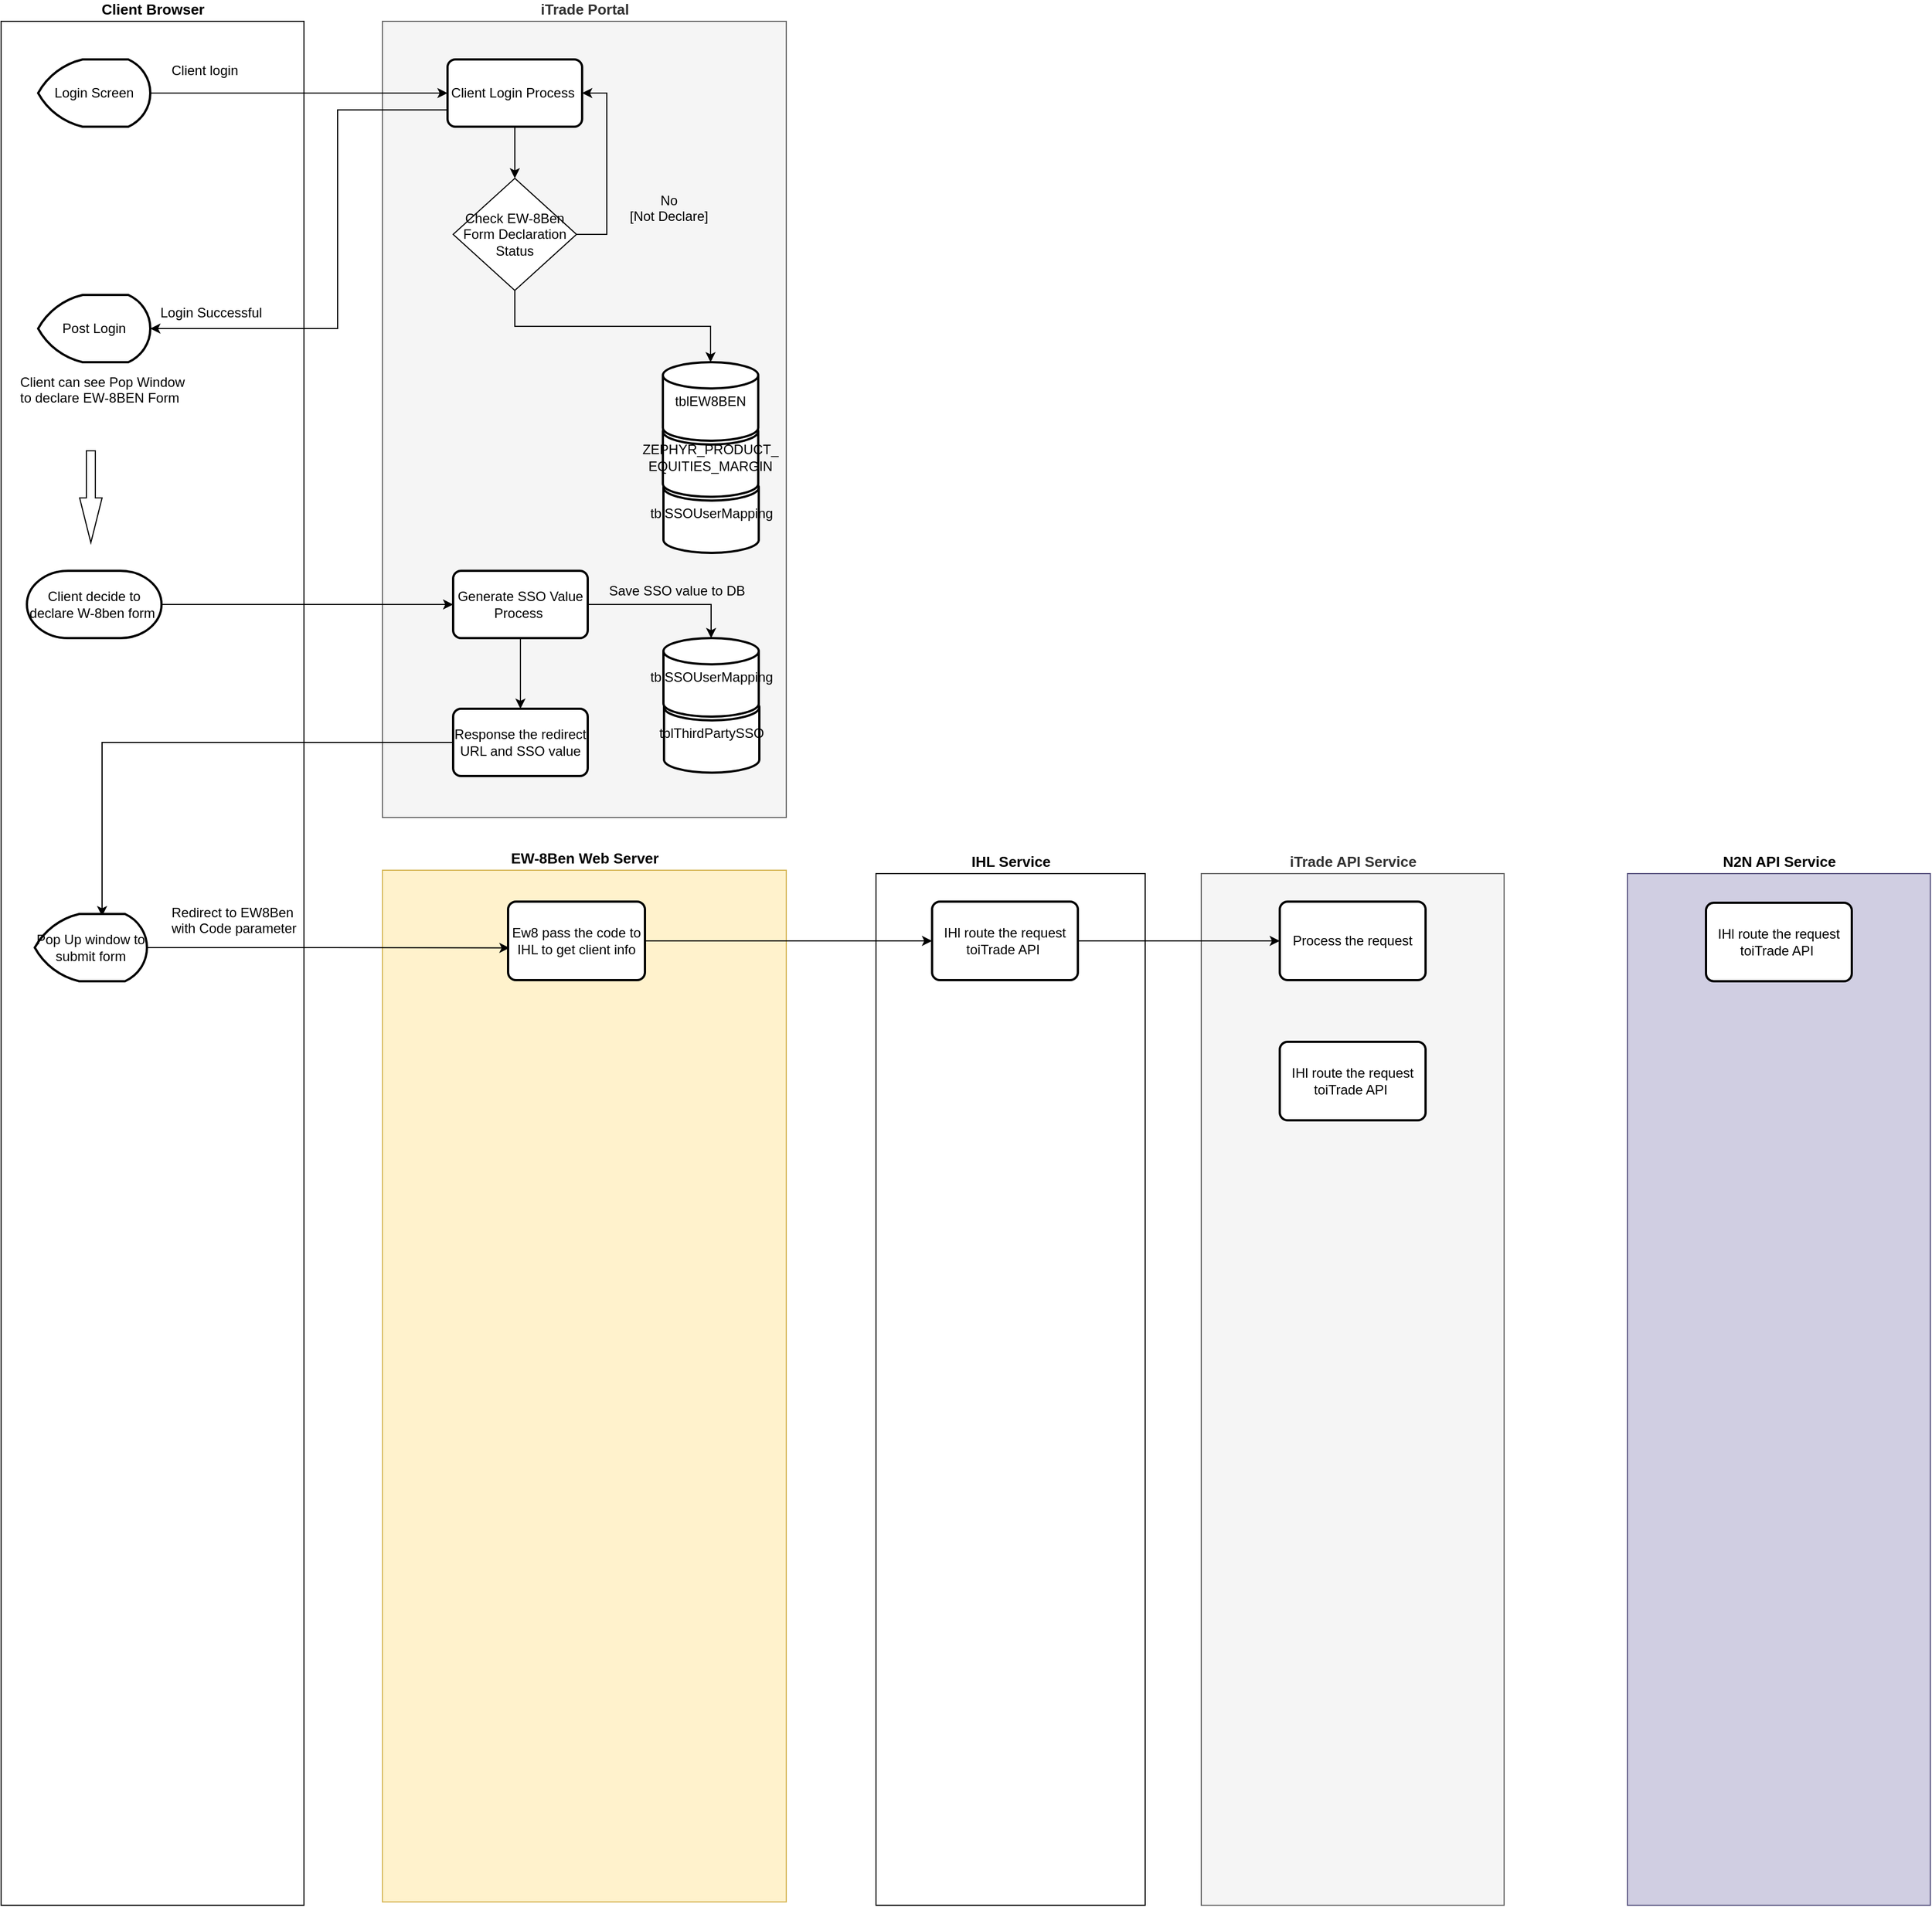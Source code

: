 <mxfile version="10.5.9" type="github"><diagram id="YMtYOnzUOrOTfLu4kTXC" name="Page-1"><mxGraphModel dx="1604" dy="1848" grid="1" gridSize="10" guides="1" tooltips="1" connect="1" arrows="1" fold="1" page="1" pageScale="1" pageWidth="850" pageHeight="1100" math="0" shadow="0"><root><mxCell id="0"/><mxCell id="1" parent="0"/><mxCell id="tJ9BCTHQ244fIdcCI2bb-15" value="Client Browser" style="verticalLabelPosition=top;verticalAlign=bottom;html=1;shape=mxgraph.basic.rect;fillColor=#ffffff;fillColor2=none;strokeColor=#000000;strokeWidth=1;size=20;indent=5;labelPosition=center;align=center;fontStyle=1;fontSize=13;" parent="1" vertex="1"><mxGeometry x="-682" y="-965" width="270" height="1680" as="geometry"/></mxCell><mxCell id="tJ9BCTHQ244fIdcCI2bb-10" value="iTrade Portal" style="verticalLabelPosition=top;verticalAlign=bottom;html=1;shape=mxgraph.basic.rect;fillColor=#f5f5f5;fillColor2=none;strokeColor=#666666;strokeWidth=1;size=20;indent=5;labelPosition=center;align=center;fontStyle=1;fontSize=13;fontColor=#333333;" parent="1" vertex="1"><mxGeometry x="-342" y="-965" width="360" height="710" as="geometry"/></mxCell><mxCell id="x7NWvvhhakY7uaEACicM-8" style="edgeStyle=orthogonalEdgeStyle;rounded=0;orthogonalLoop=1;jettySize=auto;html=1;exitX=1;exitY=0.5;exitDx=0;exitDy=0;exitPerimeter=0;entryX=0;entryY=0.5;entryDx=0;entryDy=0;fontSize=13;" parent="1" source="tJ9BCTHQ244fIdcCI2bb-2" target="tJ9BCTHQ244fIdcCI2bb-8" edge="1"><mxGeometry relative="1" as="geometry"/></mxCell><mxCell id="tJ9BCTHQ244fIdcCI2bb-2" value="Login Screen" style="strokeWidth=2;html=1;shape=mxgraph.flowchart.display;whiteSpace=wrap;" parent="1" vertex="1"><mxGeometry x="-649" y="-931" width="100" height="60" as="geometry"/></mxCell><mxCell id="x7NWvvhhakY7uaEACicM-4" style="edgeStyle=orthogonalEdgeStyle;rounded=0;orthogonalLoop=1;jettySize=auto;html=1;exitX=0.5;exitY=1;exitDx=0;exitDy=0;fontSize=13;" parent="1" source="tJ9BCTHQ244fIdcCI2bb-8" target="tJ9BCTHQ244fIdcCI2bb-9" edge="1"><mxGeometry relative="1" as="geometry"/></mxCell><mxCell id="x7NWvvhhakY7uaEACicM-15" style="edgeStyle=orthogonalEdgeStyle;rounded=0;orthogonalLoop=1;jettySize=auto;html=1;exitX=0;exitY=0.75;exitDx=0;exitDy=0;entryX=1;entryY=0.5;entryDx=0;entryDy=0;entryPerimeter=0;fontSize=13;" parent="1" source="tJ9BCTHQ244fIdcCI2bb-8" target="x7NWvvhhakY7uaEACicM-14" edge="1"><mxGeometry relative="1" as="geometry"><Array as="points"><mxPoint x="-382" y="-886"/><mxPoint x="-382" y="-691"/></Array></mxGeometry></mxCell><mxCell id="tJ9BCTHQ244fIdcCI2bb-8" value="Client Login Process&amp;nbsp;" style="rounded=1;whiteSpace=wrap;html=1;absoluteArcSize=1;arcSize=14;strokeWidth=2;" parent="1" vertex="1"><mxGeometry x="-284" y="-931" width="120" height="60" as="geometry"/></mxCell><mxCell id="x7NWvvhhakY7uaEACicM-7" style="edgeStyle=orthogonalEdgeStyle;rounded=0;orthogonalLoop=1;jettySize=auto;html=1;exitX=1;exitY=0.5;exitDx=0;exitDy=0;entryX=1;entryY=0.5;entryDx=0;entryDy=0;fontSize=13;" parent="1" source="tJ9BCTHQ244fIdcCI2bb-9" target="tJ9BCTHQ244fIdcCI2bb-8" edge="1"><mxGeometry relative="1" as="geometry"><Array as="points"><mxPoint x="-142" y="-775"/><mxPoint x="-142" y="-901"/></Array></mxGeometry></mxCell><mxCell id="tJ9BCTHQ244fIdcCI2bb-9" value="&lt;span&gt;Check EW-8Ben Form Declaration Status&lt;/span&gt;" style="rhombus;whiteSpace=wrap;html=1;" parent="1" vertex="1"><mxGeometry x="-279" y="-825" width="110" height="100" as="geometry"/></mxCell><mxCell id="tJ9BCTHQ244fIdcCI2bb-25" value="tblSSOUserMapping" style="strokeWidth=2;html=1;shape=mxgraph.flowchart.database;whiteSpace=wrap;" parent="1" vertex="1"><mxGeometry x="-91.5" y="-561" width="85" height="70" as="geometry"/></mxCell><mxCell id="tJ9BCTHQ244fIdcCI2bb-22" value="ZEPHYR_PRODUCT_&lt;br&gt;EQUITIES_MARGIN" style="strokeWidth=2;shape=mxgraph.flowchart.database;whiteSpace=wrap;html=1;labelPosition=center;verticalLabelPosition=middle;align=center;verticalAlign=middle;" parent="1" vertex="1"><mxGeometry x="-92" y="-611" width="85" height="70" as="geometry"/></mxCell><mxCell id="tJ9BCTHQ244fIdcCI2bb-26" style="edgeStyle=orthogonalEdgeStyle;rounded=0;orthogonalLoop=1;jettySize=auto;html=1;exitX=0.5;exitY=1;exitDx=0;exitDy=0;entryX=0.5;entryY=0;entryDx=0;entryDy=0;fontSize=13;verticalAlign=bottom;entryPerimeter=0;" parent="1" source="tJ9BCTHQ244fIdcCI2bb-9" target="tJ9BCTHQ244fIdcCI2bb-3" edge="1"><mxGeometry relative="1" as="geometry"/></mxCell><mxCell id="tJ9BCTHQ244fIdcCI2bb-3" value="tblEW8BEN" style="strokeWidth=2;html=1;shape=mxgraph.flowchart.database;whiteSpace=wrap;" parent="1" vertex="1"><mxGeometry x="-92" y="-661" width="85" height="70" as="geometry"/></mxCell><mxCell id="x7NWvvhhakY7uaEACicM-1" value="No&lt;br&gt;[Not Declare]&lt;br style=&quot;font-size: 12px&quot;&gt;" style="text;html=1;resizable=0;points=[];autosize=1;align=center;verticalAlign=top;spacingTop=-4;fontSize=12;" parent="1" vertex="1"><mxGeometry x="-132" y="-815" width="90" height="30" as="geometry"/></mxCell><mxCell id="x7NWvvhhakY7uaEACicM-14" value="Post Login" style="strokeWidth=2;html=1;shape=mxgraph.flowchart.display;whiteSpace=wrap;" parent="1" vertex="1"><mxGeometry x="-649" y="-721" width="100" height="60" as="geometry"/></mxCell><mxCell id="x7NWvvhhakY7uaEACicM-16" value="Login Successful&lt;br style=&quot;font-size: 12px;&quot;&gt;" style="text;html=1;resizable=0;points=[];autosize=1;align=left;verticalAlign=top;spacingTop=-4;fontSize=12;" parent="1" vertex="1"><mxGeometry x="-542" y="-715" width="110" height="20" as="geometry"/></mxCell><mxCell id="x7NWvvhhakY7uaEACicM-18" value="Client can see Pop Window &lt;br style=&quot;font-size: 12px;&quot;&gt;to declare EW-8BEN Form&lt;br style=&quot;font-size: 12px;&quot;&gt;" style="text;html=1;resizable=0;points=[];autosize=1;align=left;verticalAlign=top;spacingTop=-4;fontSize=12;" parent="1" vertex="1"><mxGeometry x="-667" y="-653.5" width="180" height="30" as="geometry"/></mxCell><mxCell id="x7NWvvhhakY7uaEACicM-19" value="Client login&lt;br style=&quot;font-size: 12px;&quot;&gt;" style="text;html=1;resizable=0;points=[];autosize=1;align=left;verticalAlign=top;spacingTop=-4;fontSize=12;" parent="1" vertex="1"><mxGeometry x="-532" y="-931" width="80" height="20" as="geometry"/></mxCell><mxCell id="x7NWvvhhakY7uaEACicM-23" style="edgeStyle=orthogonalEdgeStyle;rounded=0;orthogonalLoop=1;jettySize=auto;html=1;exitX=1;exitY=0.5;exitDx=0;exitDy=0;exitPerimeter=0;entryX=0;entryY=0.5;entryDx=0;entryDy=0;fontSize=12;" parent="1" source="x7NWvvhhakY7uaEACicM-21" target="x7NWvvhhakY7uaEACicM-22" edge="1"><mxGeometry relative="1" as="geometry"/></mxCell><mxCell id="x7NWvvhhakY7uaEACicM-21" value="Client decide to declare W-8ben form&amp;nbsp;" style="strokeWidth=2;html=1;shape=mxgraph.flowchart.terminator;whiteSpace=wrap;fontSize=12;" parent="1" vertex="1"><mxGeometry x="-659" y="-475" width="120" height="60" as="geometry"/></mxCell><mxCell id="x7NWvvhhakY7uaEACicM-28" style="edgeStyle=orthogonalEdgeStyle;rounded=0;orthogonalLoop=1;jettySize=auto;html=1;exitX=1;exitY=0.5;exitDx=0;exitDy=0;entryX=0.5;entryY=0;entryDx=0;entryDy=0;entryPerimeter=0;fontSize=12;" parent="1" source="x7NWvvhhakY7uaEACicM-22" target="x7NWvvhhakY7uaEACicM-25" edge="1"><mxGeometry relative="1" as="geometry"/></mxCell><mxCell id="BPQKgwoo89sPlXSKVGjw-5" style="edgeStyle=orthogonalEdgeStyle;rounded=0;orthogonalLoop=1;jettySize=auto;html=1;exitX=0.5;exitY=1;exitDx=0;exitDy=0;entryX=0.5;entryY=0;entryDx=0;entryDy=0;" parent="1" source="x7NWvvhhakY7uaEACicM-22" target="BPQKgwoo89sPlXSKVGjw-2" edge="1"><mxGeometry relative="1" as="geometry"/></mxCell><mxCell id="x7NWvvhhakY7uaEACicM-22" value="Generate SSO Value Process&amp;nbsp;" style="rounded=1;whiteSpace=wrap;html=1;absoluteArcSize=1;arcSize=14;strokeWidth=2;" parent="1" vertex="1"><mxGeometry x="-279" y="-475" width="120" height="60" as="geometry"/></mxCell><mxCell id="x7NWvvhhakY7uaEACicM-24" value="&lt;span&gt;Redirect to EW8Ben &lt;br&gt;with Code parameter&lt;/span&gt;&lt;br style=&quot;font-size: 12px&quot;&gt;" style="text;html=1;resizable=0;points=[];autosize=1;align=left;verticalAlign=top;spacingTop=-4;fontSize=12;" parent="1" vertex="1"><mxGeometry x="-532" y="-180" width="130" height="30" as="geometry"/></mxCell><mxCell id="x7NWvvhhakY7uaEACicM-26" value="tblThirdPartySSO" style="strokeWidth=2;html=1;shape=mxgraph.flowchart.database;whiteSpace=wrap;" parent="1" vertex="1"><mxGeometry x="-91" y="-365" width="85" height="70" as="geometry"/></mxCell><mxCell id="x7NWvvhhakY7uaEACicM-25" value="tblSSOUserMapping" style="strokeWidth=2;html=1;shape=mxgraph.flowchart.database;whiteSpace=wrap;" parent="1" vertex="1"><mxGeometry x="-91.5" y="-415" width="85" height="70" as="geometry"/></mxCell><mxCell id="x7NWvvhhakY7uaEACicM-27" value="" style="html=1;shadow=0;dashed=0;align=center;verticalAlign=middle;shape=mxgraph.arrows2.arrow;dy=0.6;dx=40;direction=south;notch=0;fontSize=12;" parent="1" vertex="1"><mxGeometry x="-612" y="-582" width="20" height="82" as="geometry"/></mxCell><mxCell id="BPQKgwoo89sPlXSKVGjw-10" style="edgeStyle=orthogonalEdgeStyle;rounded=0;orthogonalLoop=1;jettySize=auto;html=1;exitX=0;exitY=0.5;exitDx=0;exitDy=0;entryX=0.6;entryY=0.033;entryDx=0;entryDy=0;entryPerimeter=0;" parent="1" source="BPQKgwoo89sPlXSKVGjw-2" target="BPQKgwoo89sPlXSKVGjw-15" edge="1"><mxGeometry relative="1" as="geometry"><mxPoint x="-549" y="-345" as="targetPoint"/></mxGeometry></mxCell><mxCell id="BPQKgwoo89sPlXSKVGjw-2" value="Response the redirect URL and SSO value" style="rounded=1;whiteSpace=wrap;html=1;absoluteArcSize=1;arcSize=14;strokeWidth=2;" parent="1" vertex="1"><mxGeometry x="-279" y="-352" width="120" height="60" as="geometry"/></mxCell><mxCell id="BPQKgwoo89sPlXSKVGjw-6" value="Save SSO value to DB&lt;br style=&quot;font-size: 12px&quot;&gt;" style="text;html=1;resizable=0;points=[];autosize=1;align=left;verticalAlign=top;spacingTop=-4;fontSize=12;" parent="1" vertex="1"><mxGeometry x="-142" y="-467" width="140" height="20" as="geometry"/></mxCell><mxCell id="BPQKgwoo89sPlXSKVGjw-11" value="EW-8Ben Web Server" style="verticalLabelPosition=top;verticalAlign=bottom;html=1;shape=mxgraph.basic.rect;fillColor=#fff2cc;fillColor2=none;strokeColor=#d6b656;strokeWidth=1;size=20;indent=5;labelPosition=center;align=center;fontStyle=1;fontSize=13;" parent="1" vertex="1"><mxGeometry x="-342" y="-208" width="360" height="920" as="geometry"/></mxCell><mxCell id="BPQKgwoo89sPlXSKVGjw-12" value="IHL Service" style="verticalLabelPosition=top;verticalAlign=bottom;html=1;shape=mxgraph.basic.rect;fillColor=#ffffff;fillColor2=none;strokeColor=#000000;strokeWidth=1;size=20;indent=5;labelPosition=center;align=center;fontStyle=1;fontSize=13;" parent="1" vertex="1"><mxGeometry x="98" y="-205" width="240" height="920" as="geometry"/></mxCell><mxCell id="BPQKgwoo89sPlXSKVGjw-13" value="iTrade API Service" style="verticalLabelPosition=top;verticalAlign=bottom;html=1;shape=mxgraph.basic.rect;fillColor=#f5f5f5;fillColor2=none;strokeColor=#666666;strokeWidth=1;size=20;indent=5;labelPosition=center;align=center;fontStyle=1;fontSize=13;fontColor=#333333;" parent="1" vertex="1"><mxGeometry x="388" y="-205" width="270" height="920" as="geometry"/></mxCell><mxCell id="BPQKgwoo89sPlXSKVGjw-14" value="N2N API Service" style="verticalLabelPosition=top;verticalAlign=bottom;html=1;shape=mxgraph.basic.rect;fillColor=#d0cee2;fillColor2=none;strokeColor=#56517e;strokeWidth=1;size=20;indent=5;labelPosition=center;align=center;fontStyle=1;fontSize=13;" parent="1" vertex="1"><mxGeometry x="768" y="-205" width="270" height="920" as="geometry"/></mxCell><mxCell id="BPQKgwoo89sPlXSKVGjw-18" style="edgeStyle=orthogonalEdgeStyle;rounded=0;orthogonalLoop=1;jettySize=auto;html=1;exitX=1;exitY=0.5;exitDx=0;exitDy=0;exitPerimeter=0;entryX=0.01;entryY=0.59;entryDx=0;entryDy=0;entryPerimeter=0;" parent="1" source="BPQKgwoo89sPlXSKVGjw-15" target="BPQKgwoo89sPlXSKVGjw-17" edge="1"><mxGeometry relative="1" as="geometry"/></mxCell><mxCell id="BPQKgwoo89sPlXSKVGjw-15" value="Pop Up window to submit form" style="strokeWidth=2;html=1;shape=mxgraph.flowchart.display;whiteSpace=wrap;" parent="1" vertex="1"><mxGeometry x="-652" y="-169" width="100" height="60" as="geometry"/></mxCell><mxCell id="BPQKgwoo89sPlXSKVGjw-21" style="edgeStyle=orthogonalEdgeStyle;rounded=0;orthogonalLoop=1;jettySize=auto;html=1;exitX=1;exitY=0.5;exitDx=0;exitDy=0;entryX=0;entryY=0.5;entryDx=0;entryDy=0;" parent="1" source="BPQKgwoo89sPlXSKVGjw-17" target="BPQKgwoo89sPlXSKVGjw-20" edge="1"><mxGeometry relative="1" as="geometry"/></mxCell><mxCell id="BPQKgwoo89sPlXSKVGjw-17" value="Ew8 pass the code to IHL to get client info" style="rounded=1;whiteSpace=wrap;html=1;absoluteArcSize=1;arcSize=14;strokeWidth=2;" parent="1" vertex="1"><mxGeometry x="-230" y="-180" width="122" height="70" as="geometry"/></mxCell><mxCell id="BPQKgwoo89sPlXSKVGjw-24" style="edgeStyle=orthogonalEdgeStyle;rounded=0;orthogonalLoop=1;jettySize=auto;html=1;exitX=1;exitY=0.5;exitDx=0;exitDy=0;entryX=0;entryY=0.5;entryDx=0;entryDy=0;" parent="1" source="BPQKgwoo89sPlXSKVGjw-20" target="BPQKgwoo89sPlXSKVGjw-23" edge="1"><mxGeometry relative="1" as="geometry"/></mxCell><mxCell id="BPQKgwoo89sPlXSKVGjw-20" value="IHl route the request toiTrade API&amp;nbsp;" style="rounded=1;whiteSpace=wrap;html=1;absoluteArcSize=1;arcSize=14;strokeWidth=2;" parent="1" vertex="1"><mxGeometry x="148" y="-180" width="130" height="70" as="geometry"/></mxCell><mxCell id="BPQKgwoo89sPlXSKVGjw-23" value="Process the request" style="rounded=1;whiteSpace=wrap;html=1;absoluteArcSize=1;arcSize=14;strokeWidth=2;" parent="1" vertex="1"><mxGeometry x="458" y="-180" width="130" height="70" as="geometry"/></mxCell><mxCell id="BPQKgwoo89sPlXSKVGjw-25" value="IHl route the request toiTrade API&amp;nbsp;" style="rounded=1;whiteSpace=wrap;html=1;absoluteArcSize=1;arcSize=14;strokeWidth=2;" parent="1" vertex="1"><mxGeometry x="838" y="-179" width="130" height="70" as="geometry"/></mxCell><mxCell id="BPQKgwoo89sPlXSKVGjw-26" value="IHl route the request toiTrade API&amp;nbsp;" style="rounded=1;whiteSpace=wrap;html=1;absoluteArcSize=1;arcSize=14;strokeWidth=2;" parent="1" vertex="1"><mxGeometry x="458" y="-55" width="130" height="70" as="geometry"/></mxCell></root></mxGraphModel></diagram></mxfile>